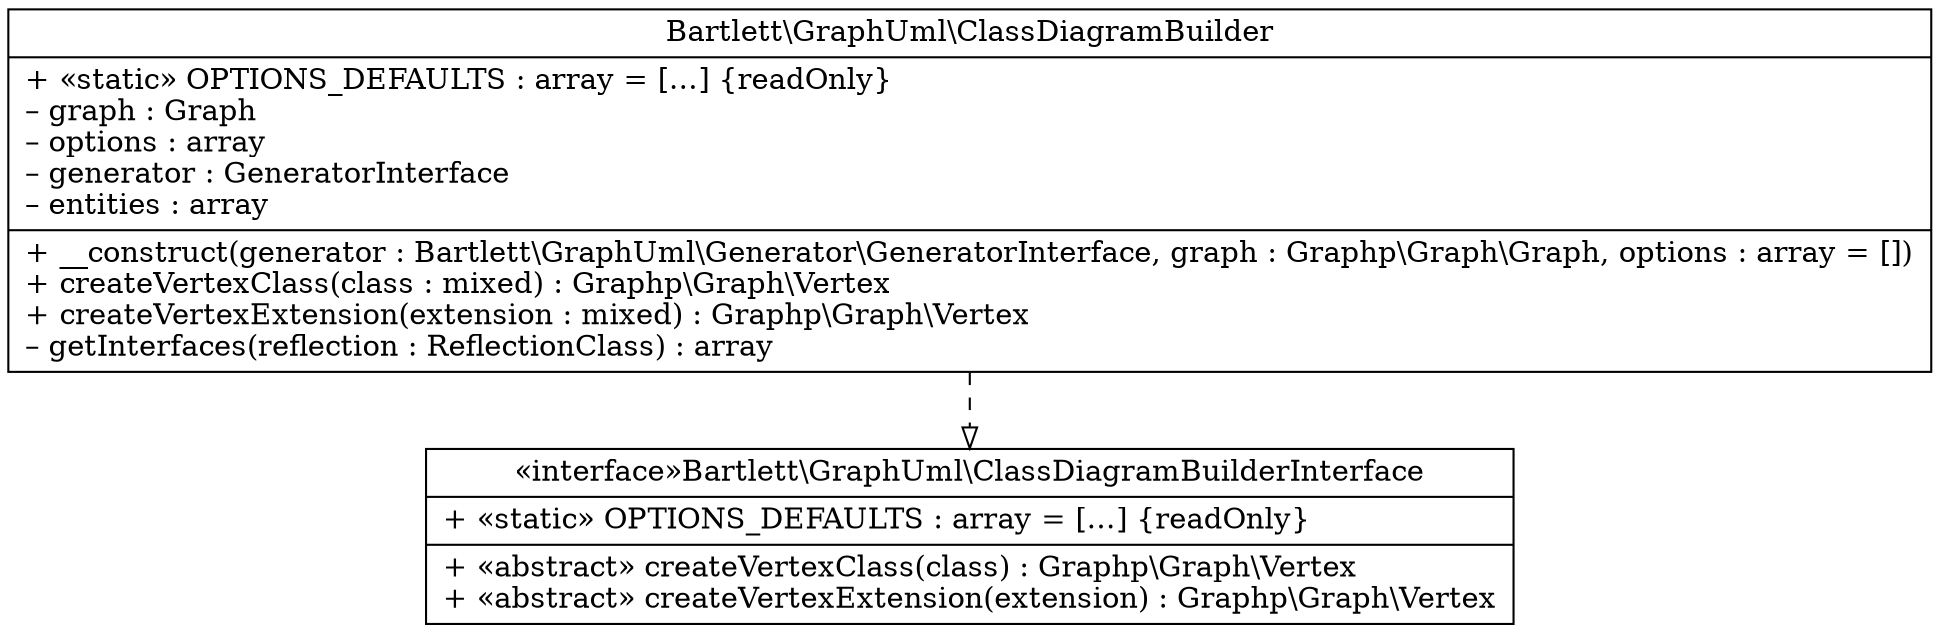 digraph {
  "Bartlett\\GraphUml\\ClassDiagramBuilder" [shape="record" label="{
Bartlett\\GraphUml\\ClassDiagramBuilder|+ «static» OPTIONS_DEFAULTS : array = […] \{readOnly\}\l– graph : Graph\l– options : array\l– generator : GeneratorInterface\l– entities : array\l|+ __construct(generator : Bartlett\\GraphUml\\Generator\\GeneratorInterface, graph : Graphp\\Graph\\Graph, options : array = [])\l+ createVertexClass(class : mixed) : Graphp\\Graph\\Vertex\l+ createVertexExtension(extension : mixed) : Graphp\\Graph\\Vertex\l– getInterfaces(reflection : ReflectionClass) : array\l}"]
  "Bartlett\\GraphUml\\ClassDiagramBuilderInterface" [shape="record" label="{«interface»
Bartlett\\GraphUml\\ClassDiagramBuilderInterface|+ «static» OPTIONS_DEFAULTS : array = […] \{readOnly\}\l|+ «abstract» createVertexClass(class) : Graphp\\Graph\\Vertex\l+ «abstract» createVertexExtension(extension) : Graphp\\Graph\\Vertex\l}"]
  "Bartlett\\GraphUml\\ClassDiagramBuilder" -> "Bartlett\\GraphUml\\ClassDiagramBuilderInterface" [arrowhead="empty" style="dashed"]
}
